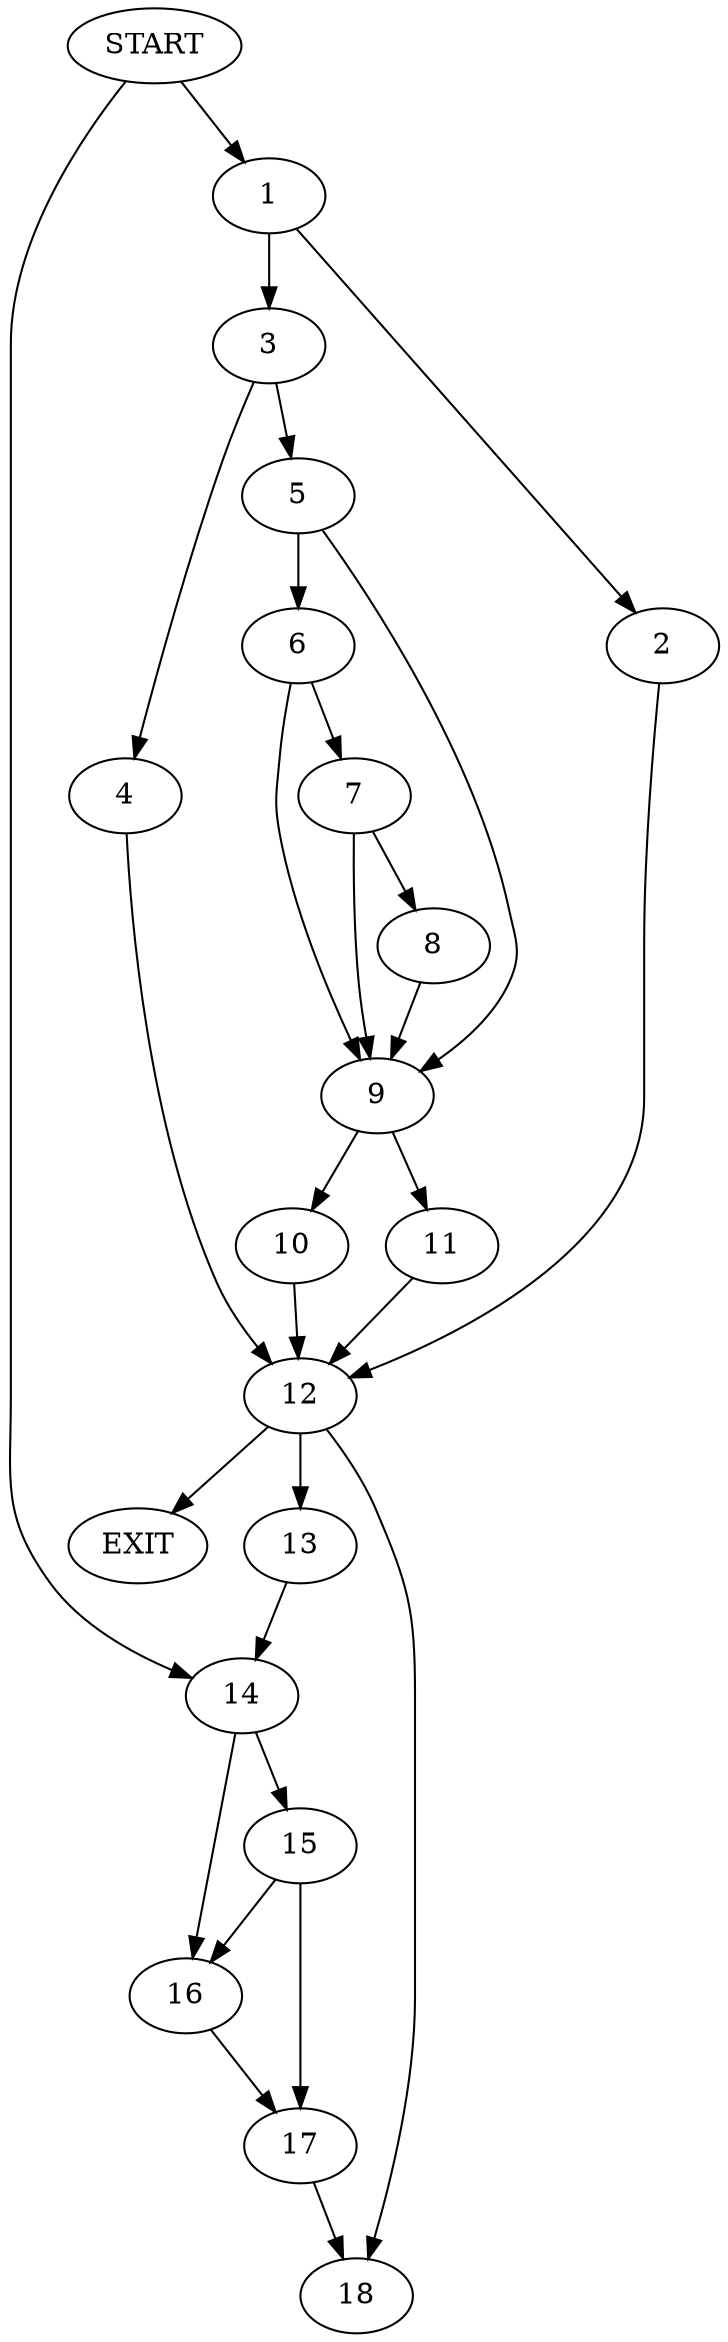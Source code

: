 digraph { 
0 [label="START"];
1;
2;
3;
4;
5;
6;
7;
8;
9;
10;
11;
12;
13;
14;
15;
16;
17;
18;
19[label="EXIT"];
0 -> 1;
0 -> 14;
1 -> 2;
1 -> 3;
2 -> 12;
3 -> 4;
3 -> 5;
4 -> 12;
5 -> 9;
5 -> 6;
6 -> 9;
6 -> 7;
7 -> 9;
7 -> 8;
8 -> 9;
9 -> 10;
9 -> 11;
10 -> 12;
11 -> 12;
12 -> 19;
12 -> 13;
12:s2 -> 18;
13 -> 14;
14 -> 15;
14 -> 16;
15 -> 17;
15 -> 16;
16 -> 17;
17 -> 18;
}
